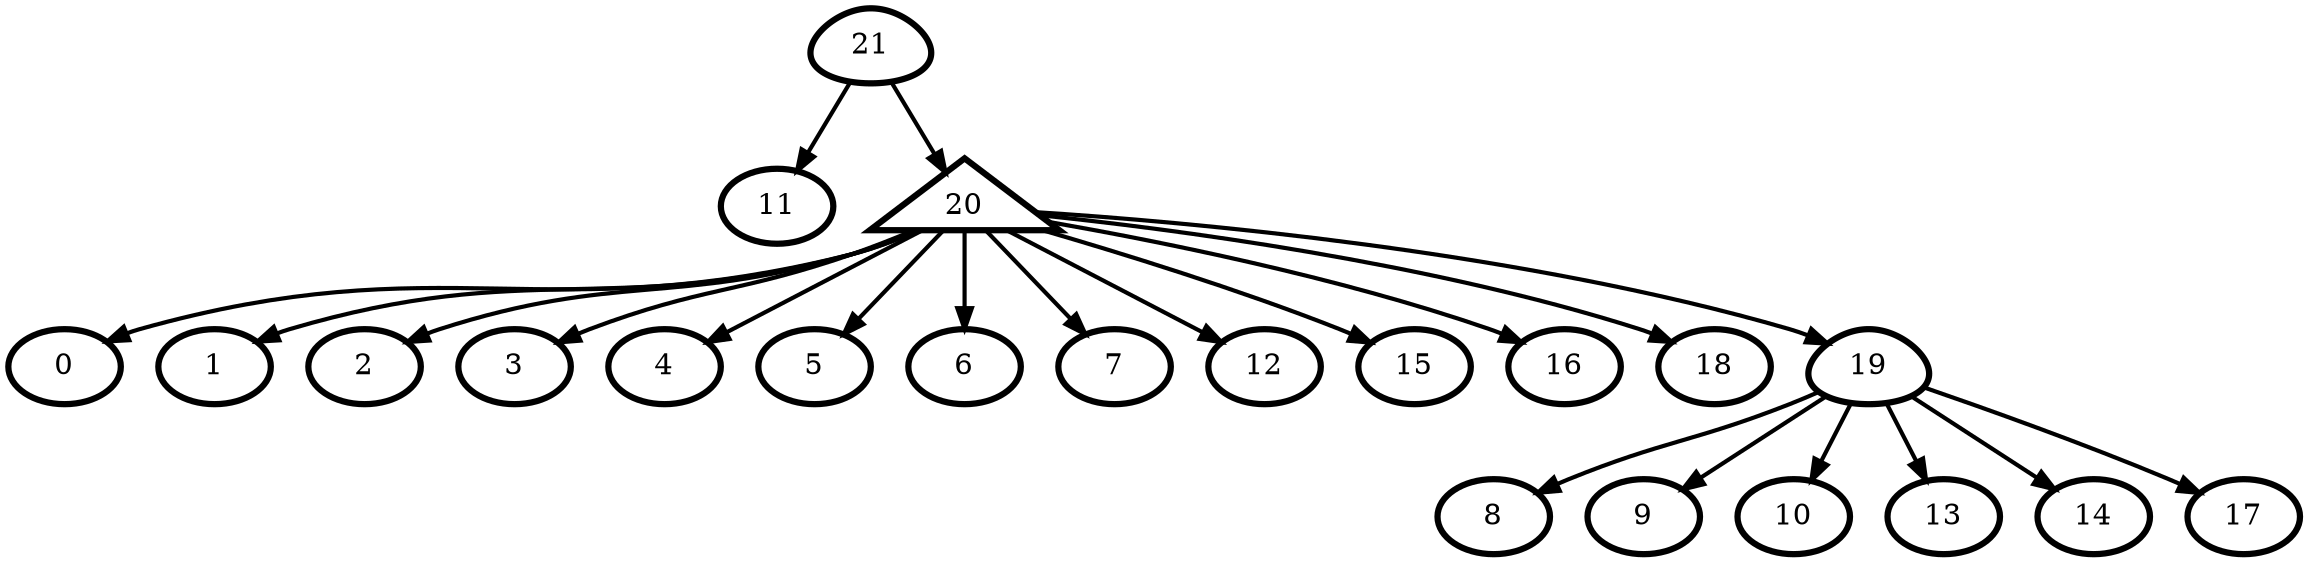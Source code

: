 digraph G {
    0 [penwidth=3,label="0"]
    1 [penwidth=3,label="1"]
    2 [penwidth=3,label="2"]
    3 [penwidth=3,label="3"]
    4 [penwidth=3,label="4"]
    5 [penwidth=3,label="5"]
    6 [penwidth=3,label="6"]
    7 [penwidth=3,label="7"]
    8 [penwidth=3,label="8"]
    9 [penwidth=3,label="9"]
    10 [penwidth=3,label="10"]
    11 [penwidth=3,label="11"]
    12 [penwidth=3,label="12"]
    13 [penwidth=3,label="13"]
    14 [penwidth=3,label="14"]
    15 [penwidth=3,label="15"]
    16 [penwidth=3,label="16"]
    17 [penwidth=3,label="17"]
    18 [penwidth=3,label="18"]
    19 [penwidth=3,label="19",shape = "egg"]
    20 [penwidth=3,label="20",shape = "triangle"]
    21 [penwidth=3,label="21",shape = "egg"]

    19 -> 13 [penwidth=2]
    19 -> 10 [penwidth=2]
    19 -> 17 [penwidth=2]
    19 -> 8 [penwidth=2]
    19 -> 14 [penwidth=2]
    19 -> 9 [penwidth=2]
    20 -> 6 [penwidth=2]
    20 -> 18 [penwidth=2]
    20 -> 0 [penwidth=2]
    20 -> 5 [penwidth=2]
    20 -> 7 [penwidth=2]
    20 -> 16 [penwidth=2]
    20 -> 19 [penwidth=2]
    20 -> 15 [penwidth=2]
    20 -> 3 [penwidth=2]
    20 -> 1 [penwidth=2]
    20 -> 4 [penwidth=2]
    20 -> 2 [penwidth=2]
    20 -> 12 [penwidth=2]
    21 -> 20 [penwidth=2]
    21 -> 11 [penwidth=2]
}